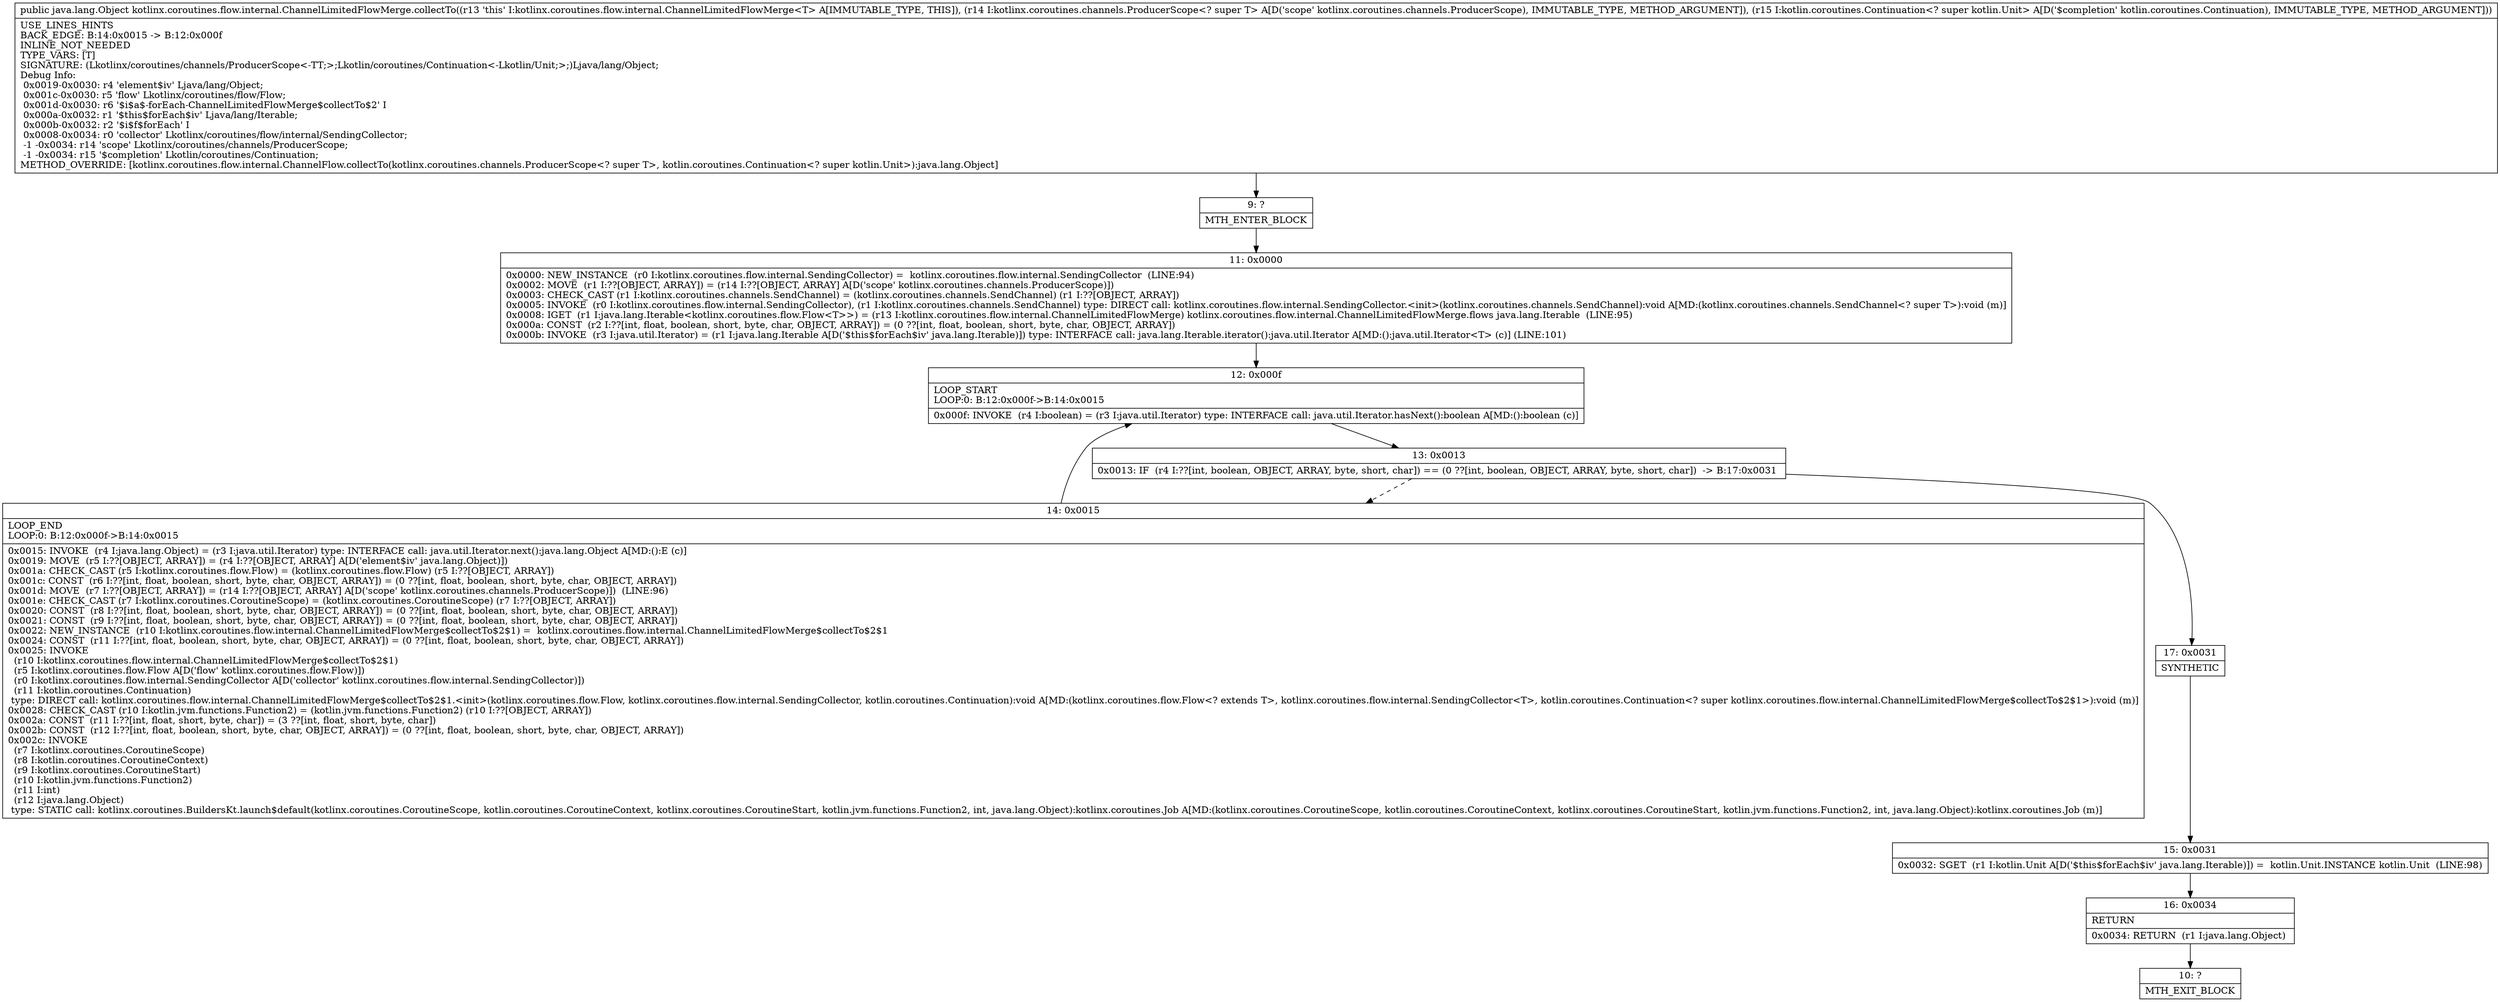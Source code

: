 digraph "CFG forkotlinx.coroutines.flow.internal.ChannelLimitedFlowMerge.collectTo(Lkotlinx\/coroutines\/channels\/ProducerScope;Lkotlin\/coroutines\/Continuation;)Ljava\/lang\/Object;" {
Node_9 [shape=record,label="{9\:\ ?|MTH_ENTER_BLOCK\l}"];
Node_11 [shape=record,label="{11\:\ 0x0000|0x0000: NEW_INSTANCE  (r0 I:kotlinx.coroutines.flow.internal.SendingCollector) =  kotlinx.coroutines.flow.internal.SendingCollector  (LINE:94)\l0x0002: MOVE  (r1 I:??[OBJECT, ARRAY]) = (r14 I:??[OBJECT, ARRAY] A[D('scope' kotlinx.coroutines.channels.ProducerScope)]) \l0x0003: CHECK_CAST (r1 I:kotlinx.coroutines.channels.SendChannel) = (kotlinx.coroutines.channels.SendChannel) (r1 I:??[OBJECT, ARRAY]) \l0x0005: INVOKE  (r0 I:kotlinx.coroutines.flow.internal.SendingCollector), (r1 I:kotlinx.coroutines.channels.SendChannel) type: DIRECT call: kotlinx.coroutines.flow.internal.SendingCollector.\<init\>(kotlinx.coroutines.channels.SendChannel):void A[MD:(kotlinx.coroutines.channels.SendChannel\<? super T\>):void (m)]\l0x0008: IGET  (r1 I:java.lang.Iterable\<kotlinx.coroutines.flow.Flow\<T\>\>) = (r13 I:kotlinx.coroutines.flow.internal.ChannelLimitedFlowMerge) kotlinx.coroutines.flow.internal.ChannelLimitedFlowMerge.flows java.lang.Iterable  (LINE:95)\l0x000a: CONST  (r2 I:??[int, float, boolean, short, byte, char, OBJECT, ARRAY]) = (0 ??[int, float, boolean, short, byte, char, OBJECT, ARRAY]) \l0x000b: INVOKE  (r3 I:java.util.Iterator) = (r1 I:java.lang.Iterable A[D('$this$forEach$iv' java.lang.Iterable)]) type: INTERFACE call: java.lang.Iterable.iterator():java.util.Iterator A[MD:():java.util.Iterator\<T\> (c)] (LINE:101)\l}"];
Node_12 [shape=record,label="{12\:\ 0x000f|LOOP_START\lLOOP:0: B:12:0x000f\-\>B:14:0x0015\l|0x000f: INVOKE  (r4 I:boolean) = (r3 I:java.util.Iterator) type: INTERFACE call: java.util.Iterator.hasNext():boolean A[MD:():boolean (c)]\l}"];
Node_13 [shape=record,label="{13\:\ 0x0013|0x0013: IF  (r4 I:??[int, boolean, OBJECT, ARRAY, byte, short, char]) == (0 ??[int, boolean, OBJECT, ARRAY, byte, short, char])  \-\> B:17:0x0031 \l}"];
Node_14 [shape=record,label="{14\:\ 0x0015|LOOP_END\lLOOP:0: B:12:0x000f\-\>B:14:0x0015\l|0x0015: INVOKE  (r4 I:java.lang.Object) = (r3 I:java.util.Iterator) type: INTERFACE call: java.util.Iterator.next():java.lang.Object A[MD:():E (c)]\l0x0019: MOVE  (r5 I:??[OBJECT, ARRAY]) = (r4 I:??[OBJECT, ARRAY] A[D('element$iv' java.lang.Object)]) \l0x001a: CHECK_CAST (r5 I:kotlinx.coroutines.flow.Flow) = (kotlinx.coroutines.flow.Flow) (r5 I:??[OBJECT, ARRAY]) \l0x001c: CONST  (r6 I:??[int, float, boolean, short, byte, char, OBJECT, ARRAY]) = (0 ??[int, float, boolean, short, byte, char, OBJECT, ARRAY]) \l0x001d: MOVE  (r7 I:??[OBJECT, ARRAY]) = (r14 I:??[OBJECT, ARRAY] A[D('scope' kotlinx.coroutines.channels.ProducerScope)])  (LINE:96)\l0x001e: CHECK_CAST (r7 I:kotlinx.coroutines.CoroutineScope) = (kotlinx.coroutines.CoroutineScope) (r7 I:??[OBJECT, ARRAY]) \l0x0020: CONST  (r8 I:??[int, float, boolean, short, byte, char, OBJECT, ARRAY]) = (0 ??[int, float, boolean, short, byte, char, OBJECT, ARRAY]) \l0x0021: CONST  (r9 I:??[int, float, boolean, short, byte, char, OBJECT, ARRAY]) = (0 ??[int, float, boolean, short, byte, char, OBJECT, ARRAY]) \l0x0022: NEW_INSTANCE  (r10 I:kotlinx.coroutines.flow.internal.ChannelLimitedFlowMerge$collectTo$2$1) =  kotlinx.coroutines.flow.internal.ChannelLimitedFlowMerge$collectTo$2$1 \l0x0024: CONST  (r11 I:??[int, float, boolean, short, byte, char, OBJECT, ARRAY]) = (0 ??[int, float, boolean, short, byte, char, OBJECT, ARRAY]) \l0x0025: INVOKE  \l  (r10 I:kotlinx.coroutines.flow.internal.ChannelLimitedFlowMerge$collectTo$2$1)\l  (r5 I:kotlinx.coroutines.flow.Flow A[D('flow' kotlinx.coroutines.flow.Flow)])\l  (r0 I:kotlinx.coroutines.flow.internal.SendingCollector A[D('collector' kotlinx.coroutines.flow.internal.SendingCollector)])\l  (r11 I:kotlin.coroutines.Continuation)\l type: DIRECT call: kotlinx.coroutines.flow.internal.ChannelLimitedFlowMerge$collectTo$2$1.\<init\>(kotlinx.coroutines.flow.Flow, kotlinx.coroutines.flow.internal.SendingCollector, kotlin.coroutines.Continuation):void A[MD:(kotlinx.coroutines.flow.Flow\<? extends T\>, kotlinx.coroutines.flow.internal.SendingCollector\<T\>, kotlin.coroutines.Continuation\<? super kotlinx.coroutines.flow.internal.ChannelLimitedFlowMerge$collectTo$2$1\>):void (m)]\l0x0028: CHECK_CAST (r10 I:kotlin.jvm.functions.Function2) = (kotlin.jvm.functions.Function2) (r10 I:??[OBJECT, ARRAY]) \l0x002a: CONST  (r11 I:??[int, float, short, byte, char]) = (3 ??[int, float, short, byte, char]) \l0x002b: CONST  (r12 I:??[int, float, boolean, short, byte, char, OBJECT, ARRAY]) = (0 ??[int, float, boolean, short, byte, char, OBJECT, ARRAY]) \l0x002c: INVOKE  \l  (r7 I:kotlinx.coroutines.CoroutineScope)\l  (r8 I:kotlin.coroutines.CoroutineContext)\l  (r9 I:kotlinx.coroutines.CoroutineStart)\l  (r10 I:kotlin.jvm.functions.Function2)\l  (r11 I:int)\l  (r12 I:java.lang.Object)\l type: STATIC call: kotlinx.coroutines.BuildersKt.launch$default(kotlinx.coroutines.CoroutineScope, kotlin.coroutines.CoroutineContext, kotlinx.coroutines.CoroutineStart, kotlin.jvm.functions.Function2, int, java.lang.Object):kotlinx.coroutines.Job A[MD:(kotlinx.coroutines.CoroutineScope, kotlin.coroutines.CoroutineContext, kotlinx.coroutines.CoroutineStart, kotlin.jvm.functions.Function2, int, java.lang.Object):kotlinx.coroutines.Job (m)]\l}"];
Node_17 [shape=record,label="{17\:\ 0x0031|SYNTHETIC\l}"];
Node_15 [shape=record,label="{15\:\ 0x0031|0x0032: SGET  (r1 I:kotlin.Unit A[D('$this$forEach$iv' java.lang.Iterable)]) =  kotlin.Unit.INSTANCE kotlin.Unit  (LINE:98)\l}"];
Node_16 [shape=record,label="{16\:\ 0x0034|RETURN\l|0x0034: RETURN  (r1 I:java.lang.Object) \l}"];
Node_10 [shape=record,label="{10\:\ ?|MTH_EXIT_BLOCK\l}"];
MethodNode[shape=record,label="{public java.lang.Object kotlinx.coroutines.flow.internal.ChannelLimitedFlowMerge.collectTo((r13 'this' I:kotlinx.coroutines.flow.internal.ChannelLimitedFlowMerge\<T\> A[IMMUTABLE_TYPE, THIS]), (r14 I:kotlinx.coroutines.channels.ProducerScope\<? super T\> A[D('scope' kotlinx.coroutines.channels.ProducerScope), IMMUTABLE_TYPE, METHOD_ARGUMENT]), (r15 I:kotlin.coroutines.Continuation\<? super kotlin.Unit\> A[D('$completion' kotlin.coroutines.Continuation), IMMUTABLE_TYPE, METHOD_ARGUMENT]))  | USE_LINES_HINTS\lBACK_EDGE: B:14:0x0015 \-\> B:12:0x000f\lINLINE_NOT_NEEDED\lTYPE_VARS: [T]\lSIGNATURE: (Lkotlinx\/coroutines\/channels\/ProducerScope\<\-TT;\>;Lkotlin\/coroutines\/Continuation\<\-Lkotlin\/Unit;\>;)Ljava\/lang\/Object;\lDebug Info:\l  0x0019\-0x0030: r4 'element$iv' Ljava\/lang\/Object;\l  0x001c\-0x0030: r5 'flow' Lkotlinx\/coroutines\/flow\/Flow;\l  0x001d\-0x0030: r6 '$i$a$\-forEach\-ChannelLimitedFlowMerge$collectTo$2' I\l  0x000a\-0x0032: r1 '$this$forEach$iv' Ljava\/lang\/Iterable;\l  0x000b\-0x0032: r2 '$i$f$forEach' I\l  0x0008\-0x0034: r0 'collector' Lkotlinx\/coroutines\/flow\/internal\/SendingCollector;\l  \-1 \-0x0034: r14 'scope' Lkotlinx\/coroutines\/channels\/ProducerScope;\l  \-1 \-0x0034: r15 '$completion' Lkotlin\/coroutines\/Continuation;\lMETHOD_OVERRIDE: [kotlinx.coroutines.flow.internal.ChannelFlow.collectTo(kotlinx.coroutines.channels.ProducerScope\<? super T\>, kotlin.coroutines.Continuation\<? super kotlin.Unit\>):java.lang.Object]\l}"];
MethodNode -> Node_9;Node_9 -> Node_11;
Node_11 -> Node_12;
Node_12 -> Node_13;
Node_13 -> Node_14[style=dashed];
Node_13 -> Node_17;
Node_14 -> Node_12;
Node_17 -> Node_15;
Node_15 -> Node_16;
Node_16 -> Node_10;
}

